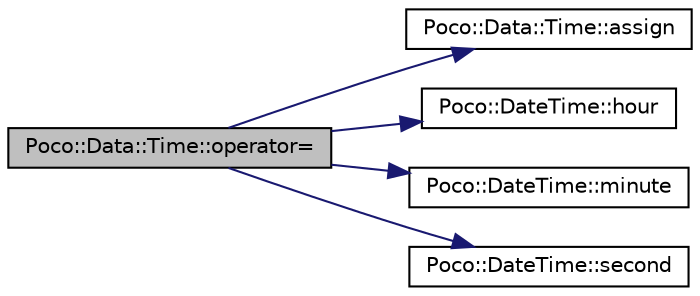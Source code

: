 digraph "Poco::Data::Time::operator="
{
 // LATEX_PDF_SIZE
  edge [fontname="Helvetica",fontsize="10",labelfontname="Helvetica",labelfontsize="10"];
  node [fontname="Helvetica",fontsize="10",shape=record];
  rankdir="LR";
  Node1 [label="Poco::Data::Time::operator=",height=0.2,width=0.4,color="black", fillcolor="grey75", style="filled", fontcolor="black",tooltip="Assignment operator for Time."];
  Node1 -> Node2 [color="midnightblue",fontsize="10",style="solid",fontname="Helvetica"];
  Node2 [label="Poco::Data::Time::assign",height=0.2,width=0.4,color="black", fillcolor="white", style="filled",URL="$classPoco_1_1Data_1_1Time.html#ad1379411367bafa0687f013c582efb0c",tooltip="Returns the second."];
  Node1 -> Node3 [color="midnightblue",fontsize="10",style="solid",fontname="Helvetica"];
  Node3 [label="Poco::DateTime::hour",height=0.2,width=0.4,color="black", fillcolor="white", style="filled",URL="$classPoco_1_1DateTime.html#a50e33d99c1574a9347509a7d7db88105",tooltip=" "];
  Node1 -> Node4 [color="midnightblue",fontsize="10",style="solid",fontname="Helvetica"];
  Node4 [label="Poco::DateTime::minute",height=0.2,width=0.4,color="black", fillcolor="white", style="filled",URL="$classPoco_1_1DateTime.html#afe89a3a4024a0ec5569a979d230df3a3",tooltip="Returns true if hour >= 12."];
  Node1 -> Node5 [color="midnightblue",fontsize="10",style="solid",fontname="Helvetica"];
  Node5 [label="Poco::DateTime::second",height=0.2,width=0.4,color="black", fillcolor="white", style="filled",URL="$classPoco_1_1DateTime.html#abb2ddbc4093f146e6325a2ff29836f6d",tooltip="Returns the minute (0 to 59)."];
}
